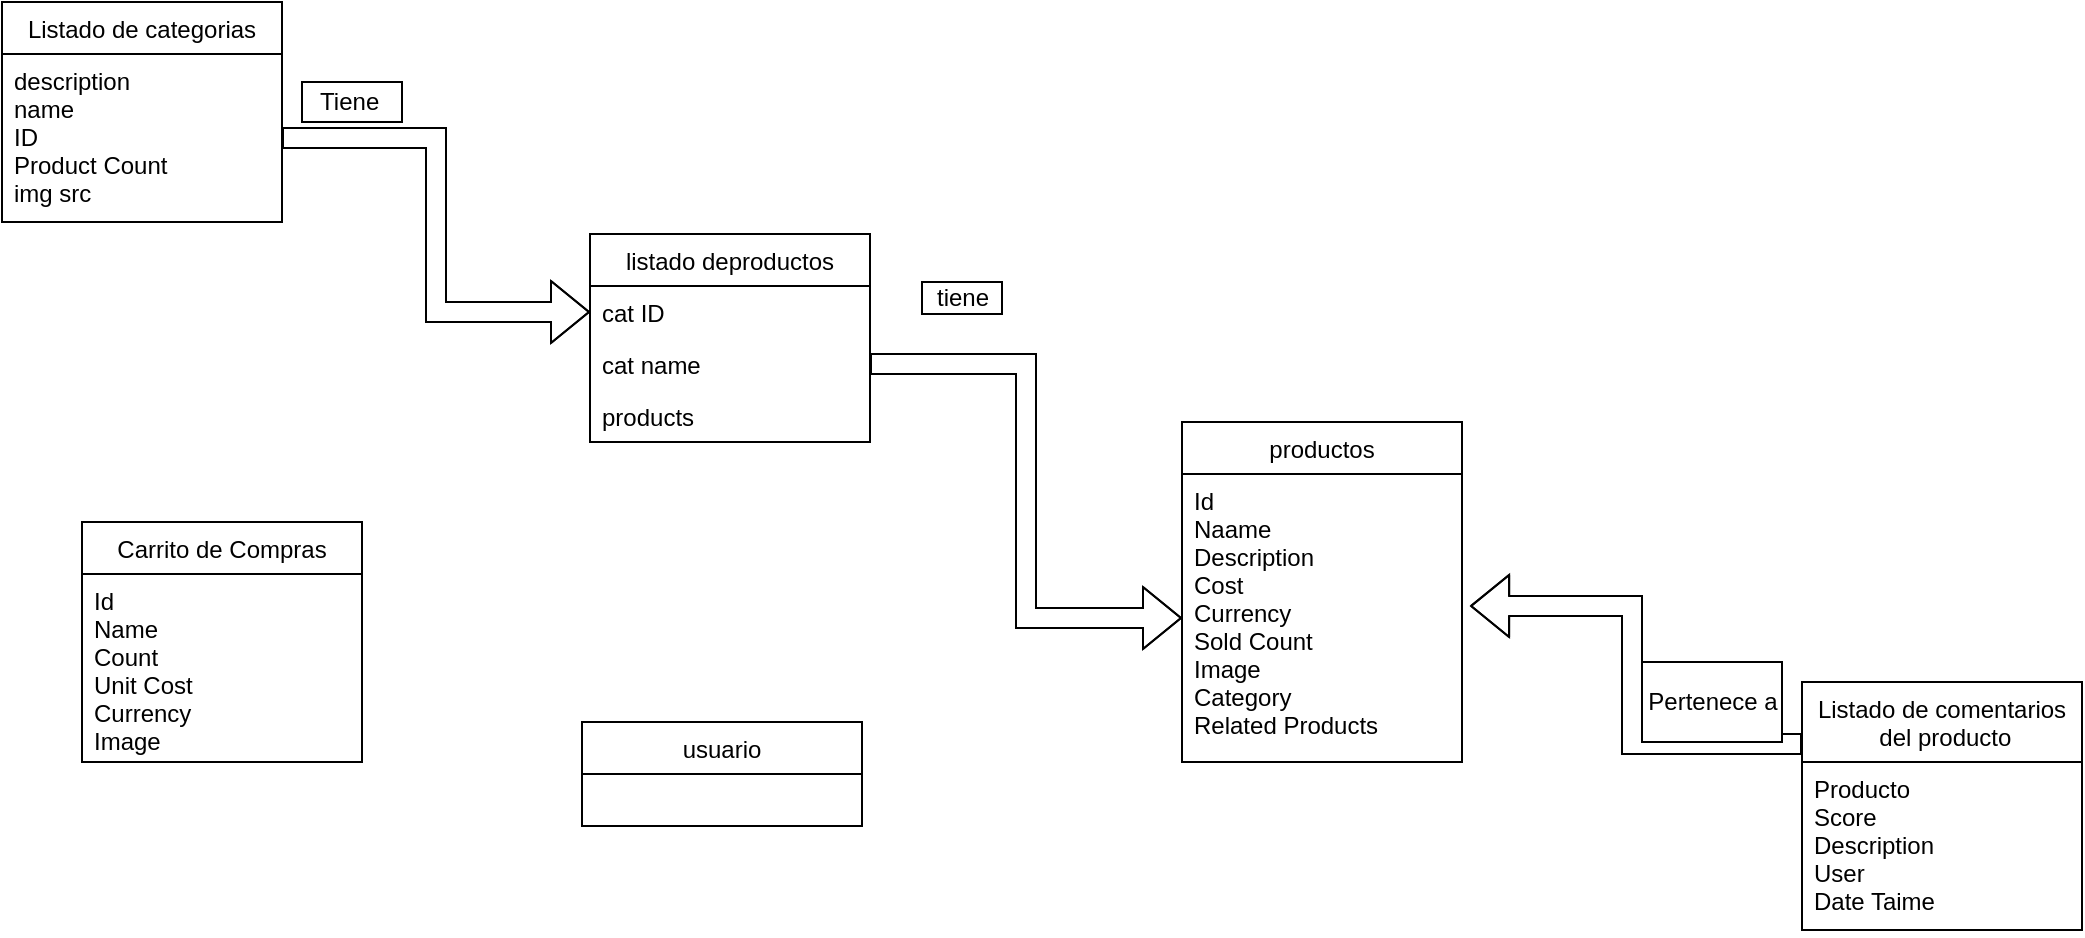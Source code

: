 <mxfile version="20.2.3" type="github">
  <diagram id="1KIuMfpzPwdHYrXs6pTj" name="Página-1">
    <mxGraphModel dx="868" dy="482" grid="1" gridSize="10" guides="1" tooltips="1" connect="1" arrows="1" fold="1" page="1" pageScale="1" pageWidth="827" pageHeight="1169" math="0" shadow="0">
      <root>
        <mxCell id="0" />
        <mxCell id="1" parent="0" />
        <mxCell id="cDu8sWclWB3xDDu5FwKi-1" value="Listado de categorias" style="swimlane;fontStyle=0;childLayout=stackLayout;horizontal=1;startSize=26;fillColor=none;horizontalStack=0;resizeParent=1;resizeParentMax=0;resizeLast=0;collapsible=1;marginBottom=0;" parent="1" vertex="1">
          <mxGeometry x="50" y="30" width="140" height="110" as="geometry" />
        </mxCell>
        <mxCell id="cDu8sWclWB3xDDu5FwKi-4" value="description&#xa;name&#xa;ID&#xa;Product Count&#xa;img src" style="text;strokeColor=none;fillColor=none;align=left;verticalAlign=top;spacingLeft=4;spacingRight=4;overflow=hidden;rotatable=0;points=[[0,0.5],[1,0.5]];portConstraint=eastwest;" parent="cDu8sWclWB3xDDu5FwKi-1" vertex="1">
          <mxGeometry y="26" width="140" height="84" as="geometry" />
        </mxCell>
        <mxCell id="cDu8sWclWB3xDDu5FwKi-5" value="listado deproductos" style="swimlane;fontStyle=0;childLayout=stackLayout;horizontal=1;startSize=26;fillColor=none;horizontalStack=0;resizeParent=1;resizeParentMax=0;resizeLast=0;collapsible=1;marginBottom=0;" parent="1" vertex="1">
          <mxGeometry x="344" y="146" width="140" height="104" as="geometry" />
        </mxCell>
        <mxCell id="cDu8sWclWB3xDDu5FwKi-6" value="cat ID" style="text;strokeColor=none;fillColor=none;align=left;verticalAlign=top;spacingLeft=4;spacingRight=4;overflow=hidden;rotatable=0;points=[[0,0.5],[1,0.5]];portConstraint=eastwest;" parent="cDu8sWclWB3xDDu5FwKi-5" vertex="1">
          <mxGeometry y="26" width="140" height="26" as="geometry" />
        </mxCell>
        <mxCell id="cDu8sWclWB3xDDu5FwKi-7" value="cat name" style="text;strokeColor=none;fillColor=none;align=left;verticalAlign=top;spacingLeft=4;spacingRight=4;overflow=hidden;rotatable=0;points=[[0,0.5],[1,0.5]];portConstraint=eastwest;" parent="cDu8sWclWB3xDDu5FwKi-5" vertex="1">
          <mxGeometry y="52" width="140" height="26" as="geometry" />
        </mxCell>
        <mxCell id="cDu8sWclWB3xDDu5FwKi-8" value="products" style="text;strokeColor=none;fillColor=none;align=left;verticalAlign=top;spacingLeft=4;spacingRight=4;overflow=hidden;rotatable=0;points=[[0,0.5],[1,0.5]];portConstraint=eastwest;" parent="cDu8sWclWB3xDDu5FwKi-5" vertex="1">
          <mxGeometry y="78" width="140" height="26" as="geometry" />
        </mxCell>
        <mxCell id="cDu8sWclWB3xDDu5FwKi-9" value="productos" style="swimlane;fontStyle=0;childLayout=stackLayout;horizontal=1;startSize=26;fillColor=none;horizontalStack=0;resizeParent=1;resizeParentMax=0;resizeLast=0;collapsible=1;marginBottom=0;" parent="1" vertex="1">
          <mxGeometry x="640" y="240" width="140" height="170" as="geometry" />
        </mxCell>
        <mxCell id="cDu8sWclWB3xDDu5FwKi-10" value="Id&#xa;Naame &#xa;Description&#xa;Cost&#xa;Currency&#xa;Sold Count&#xa;Image&#xa;Category&#xa;Related Products" style="text;strokeColor=none;fillColor=none;align=left;verticalAlign=top;spacingLeft=4;spacingRight=4;overflow=hidden;rotatable=0;points=[[0,0.5],[1,0.5]];portConstraint=eastwest;" parent="cDu8sWclWB3xDDu5FwKi-9" vertex="1">
          <mxGeometry y="26" width="140" height="144" as="geometry" />
        </mxCell>
        <mxCell id="cDu8sWclWB3xDDu5FwKi-33" style="edgeStyle=orthogonalEdgeStyle;shape=flexArrow;rounded=0;orthogonalLoop=1;jettySize=auto;html=1;exitX=0;exitY=0.25;exitDx=0;exitDy=0;entryX=1.029;entryY=0.458;entryDx=0;entryDy=0;entryPerimeter=0;" parent="1" source="cDu8sWclWB3xDDu5FwKi-15" target="cDu8sWclWB3xDDu5FwKi-10" edge="1">
          <mxGeometry relative="1" as="geometry" />
        </mxCell>
        <mxCell id="cDu8sWclWB3xDDu5FwKi-15" value="Listado de comentarios&#xa; del producto" style="swimlane;fontStyle=0;childLayout=stackLayout;horizontal=1;startSize=40;fillColor=none;horizontalStack=0;resizeParent=1;resizeParentMax=0;resizeLast=0;collapsible=1;marginBottom=0;" parent="1" vertex="1">
          <mxGeometry x="950" y="370" width="140" height="124" as="geometry" />
        </mxCell>
        <mxCell id="cDu8sWclWB3xDDu5FwKi-16" value="Producto&#xa;Score&#xa;Description&#xa;User &#xa;Date Taime" style="text;strokeColor=none;fillColor=none;align=left;verticalAlign=top;spacingLeft=4;spacingRight=4;overflow=hidden;rotatable=0;points=[[0,0.5],[1,0.5]];portConstraint=eastwest;" parent="cDu8sWclWB3xDDu5FwKi-15" vertex="1">
          <mxGeometry y="40" width="140" height="84" as="geometry" />
        </mxCell>
        <mxCell id="cDu8sWclWB3xDDu5FwKi-19" value="Carrito de Compras" style="swimlane;fontStyle=0;childLayout=stackLayout;horizontal=1;startSize=26;fillColor=none;horizontalStack=0;resizeParent=1;resizeParentMax=0;resizeLast=0;collapsible=1;marginBottom=0;" parent="1" vertex="1">
          <mxGeometry x="90" y="290" width="140" height="120" as="geometry" />
        </mxCell>
        <mxCell id="cDu8sWclWB3xDDu5FwKi-20" value="Id&#xa;Name&#xa;Count&#xa;Unit Cost&#xa;Currency&#xa;Image" style="text;strokeColor=none;fillColor=none;align=left;verticalAlign=top;spacingLeft=4;spacingRight=4;overflow=hidden;rotatable=0;points=[[0,0.5],[1,0.5]];portConstraint=eastwest;" parent="cDu8sWclWB3xDDu5FwKi-19" vertex="1">
          <mxGeometry y="26" width="140" height="94" as="geometry" />
        </mxCell>
        <mxCell id="cDu8sWclWB3xDDu5FwKi-25" value="" style="edgeStyle=orthogonalEdgeStyle;shape=flexArrow;rounded=0;orthogonalLoop=1;jettySize=auto;html=1;" parent="1" source="cDu8sWclWB3xDDu5FwKi-4" target="cDu8sWclWB3xDDu5FwKi-6" edge="1">
          <mxGeometry relative="1" as="geometry" />
        </mxCell>
        <mxCell id="cDu8sWclWB3xDDu5FwKi-26" value="" style="edgeStyle=orthogonalEdgeStyle;shape=flexArrow;rounded=0;orthogonalLoop=1;jettySize=auto;html=1;" parent="1" source="cDu8sWclWB3xDDu5FwKi-7" target="cDu8sWclWB3xDDu5FwKi-10" edge="1">
          <mxGeometry relative="1" as="geometry" />
        </mxCell>
        <mxCell id="cDu8sWclWB3xDDu5FwKi-30" value="Tiene&amp;nbsp;" style="html=1;" parent="1" vertex="1">
          <mxGeometry x="200" y="70" width="50" height="20" as="geometry" />
        </mxCell>
        <mxCell id="cDu8sWclWB3xDDu5FwKi-32" value="tiene" style="html=1;" parent="1" vertex="1">
          <mxGeometry x="510" y="170" width="40" height="16" as="geometry" />
        </mxCell>
        <mxCell id="cDu8sWclWB3xDDu5FwKi-34" value="Pertenece a" style="html=1;" parent="1" vertex="1">
          <mxGeometry x="870" y="360" width="70" height="40" as="geometry" />
        </mxCell>
        <mxCell id="znA-Sv3YyOlwmjKscyuM-1" value="usuario" style="swimlane;fontStyle=0;childLayout=stackLayout;horizontal=1;startSize=26;fillColor=none;horizontalStack=0;resizeParent=1;resizeParentMax=0;resizeLast=0;collapsible=1;marginBottom=0;" vertex="1" parent="1">
          <mxGeometry x="340" y="390" width="140" height="52" as="geometry">
            <mxRectangle x="340" y="390" width="80" height="30" as="alternateBounds" />
          </mxGeometry>
        </mxCell>
        <mxCell id="znA-Sv3YyOlwmjKscyuM-4" value=" " style="text;strokeColor=none;fillColor=none;align=left;verticalAlign=top;spacingLeft=4;spacingRight=4;overflow=hidden;rotatable=0;points=[[0,0.5],[1,0.5]];portConstraint=eastwest;" vertex="1" parent="znA-Sv3YyOlwmjKscyuM-1">
          <mxGeometry y="26" width="140" height="26" as="geometry" />
        </mxCell>
      </root>
    </mxGraphModel>
  </diagram>
</mxfile>
